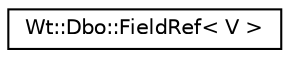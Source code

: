 digraph "Graphical Class Hierarchy"
{
 // LATEX_PDF_SIZE
  edge [fontname="Helvetica",fontsize="10",labelfontname="Helvetica",labelfontsize="10"];
  node [fontname="Helvetica",fontsize="10",shape=record];
  rankdir="LR";
  Node0 [label="Wt::Dbo::FieldRef\< V \>",height=0.2,width=0.4,color="black", fillcolor="white", style="filled",URL="$classWt_1_1Dbo_1_1FieldRef.html",tooltip=" "];
}
